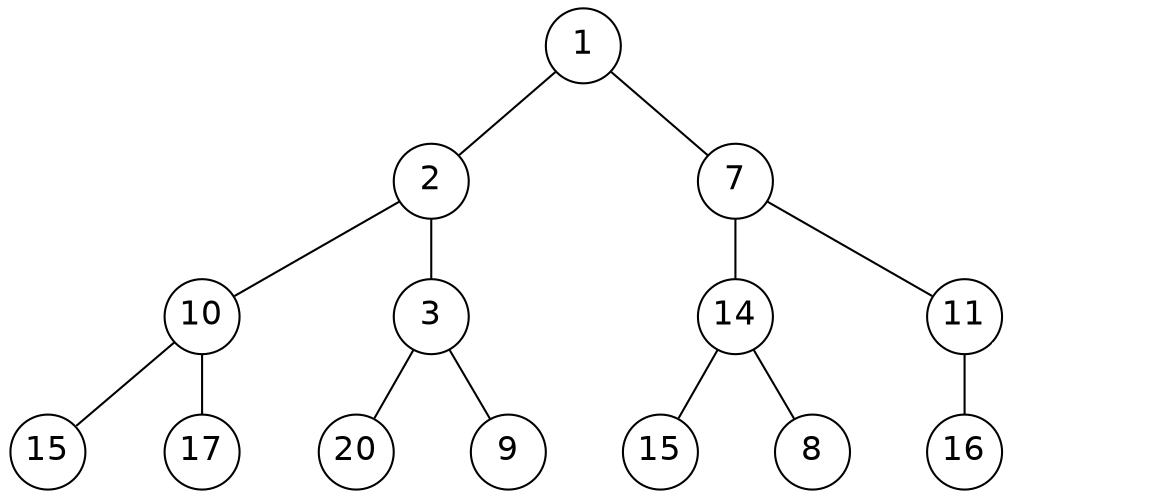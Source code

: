 graph G {
    graph [nodesep="0.5", ranksep="0.4"];
    node [fontname = "DejaVuSans", shape = circle, fixedsize = shape, fontsize = 16];

    1 [ label = "1" ];
    2 [ label = "2" ];
    7 [label = "7" ];
    10 [ label = "10" ];
    3 [ label = "3" ];
    14 [ label = "14" ];
    11 [ label = "11" ];
    151 [ label = "15" ];
    17 [ label = "17" ];
    20 [ label = "20" ];
    9 [ label = "9" ];
    152 [ label = "15" ];
    8 [ label = "8" ];
    16 [ label = "16" ];
    z [label="", color="white"];

    1 -- 2;
    1 -- 7;
    2 -- {10 3};
    7 -- {14 11};
    10 -- {151 17};
    3 -- {20 9};
    14 -- {152 8};
    11 -- {16};
    11 -- z [color="white"];
}
